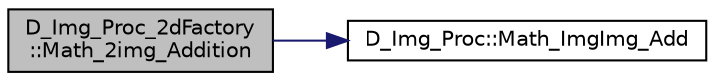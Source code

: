 digraph "D_Img_Proc_2dFactory::Math_2img_Addition"
{
 // LATEX_PDF_SIZE
  edge [fontname="Helvetica",fontsize="10",labelfontname="Helvetica",labelfontsize="10"];
  node [fontname="Helvetica",fontsize="10",shape=record];
  rankdir="LR";
  Node1 [label="D_Img_Proc_2dFactory\l::Math_2img_Addition",height=0.2,width=0.4,color="black", fillcolor="grey75", style="filled", fontcolor="black",tooltip=" "];
  Node1 -> Node2 [color="midnightblue",fontsize="10",style="solid",fontname="Helvetica"];
  Node2 [label="D_Img_Proc::Math_ImgImg_Add",height=0.2,width=0.4,color="black", fillcolor="white", style="filled",URL="$class_d___img___proc.html#ac983b5e29e279b80a0e9fafb707902ab",tooltip=" "];
}
